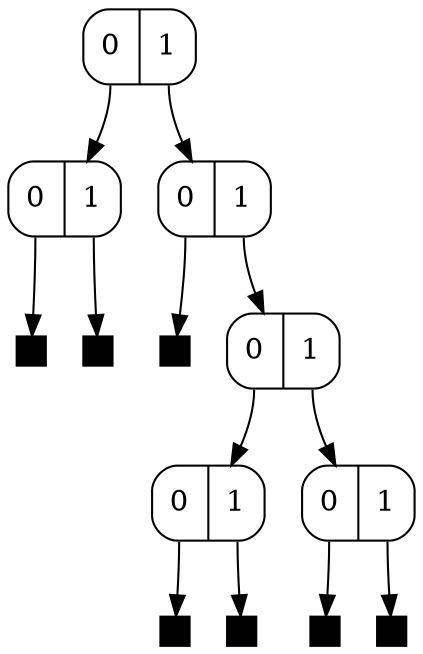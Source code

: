 digraph g {
"node0" [
#fixedsize = "true"
#width = "1.5"
label = "<f0> 0| <f1> 1"
shape = "Mrecord"
];
"node1" [
#fixedsize = "true"
#width = "1.5"
label = "<f0> 0|<f1> 1"
shape = "Mrecord"
];
"node2" [
#fixedsize = "true"
#width = "1.5"
label = "<f0> 0|<f1> 1"
shape = "Mrecord"
];
"node6" [
#fixedsize = "true"
#width = "1.5"
label = "<f0> 0|<f1> 1"
shape = "Mrecord"
];
"node8" [
#fixedsize = "true"
#width = "1.5"
label = "<f0> 0|<f1> 1"
shape = "Mrecord"
];
"node9" [
#fixedsize = "true"
#width = "1.5"
label = "<f0> 0|<f1> 1"
shape = "Mrecord"
];


"leafA" [
height = "0.2"
width  = "0.2"
label  = ""
color  = "black"
style  = filled
shape  = "box"
];
"leafB" [
height = "0.2"
width  = "0.2"
label  = ""
color  = "black"
style  = filled
shape  = "box"
];
"leafC" [
height = "0.2"
width  = "0.2"
label  = ""
color  = "black"
style  = filled
shape  = "box"
];
"leafD" [
height = "0.2"
width  = "0.2"
label  = ""
color  = "black"
style  = filled
shape  = "box"
];
"leafE" [
height = "0.2"
width  = "0.2"
label  = ""
color  = "black"
style  = filled
shape  = "box"
];
"leafF" [
height = "0.2"
width  = "0.2"
label  = ""
color  = "black"
style  = filled
shape  = "box"
];
"leafG" [
height = "0.2"
width  = "0.2"
label  = ""
color  = "black"
style  = filled
shape  = "box"
];

"node0":f0 -> "node1"
"node0":f1 -> "node2"

"node1":f0 -> "leafA"
"node1":f1 -> "leafB"


"node2":f0 -> "leafC"
"node2":f1 -> "node6"

"node6":f0 -> "node8"
"node6":f1 -> "node9"

"node8":f0 -> "leafD"
"node8":f1 -> "leafE"

"node9":f0 -> "leafF"
"node9":f1 -> "leafG"
}

